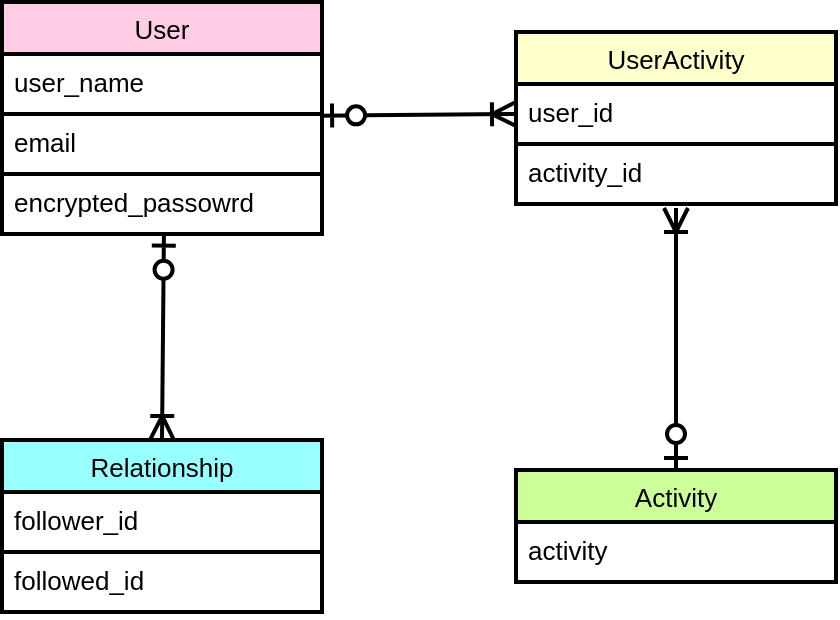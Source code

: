 <mxfile>
    <diagram id="jbEaOsbu2vd6Kem1yoHj" name="ページ1">
        <mxGraphModel dx="658" dy="529" grid="0" gridSize="10" guides="1" tooltips="1" connect="1" arrows="1" fold="1" page="1" pageScale="1" pageWidth="827" pageHeight="1169" background="none" math="0" shadow="0">
            <root>
                <mxCell id="0"/>
                <mxCell id="1" parent="0"/>
                <mxCell id="77" value="User" style="swimlane;fontStyle=0;childLayout=stackLayout;horizontal=1;startSize=26;horizontalStack=0;resizeParent=1;resizeParentMax=0;resizeLast=0;collapsible=1;marginBottom=0;align=center;fontSize=13;swimlaneFillColor=#FFFFFF;fillColor=#FFCCE6;fontColor=#000000;labelBackgroundColor=none;strokeColor=#000000;strokeWidth=2;" parent="1" vertex="1">
                    <mxGeometry x="121" y="118" width="160" height="116" as="geometry">
                        <mxRectangle x="121" y="118" width="54" height="26" as="alternateBounds"/>
                    </mxGeometry>
                </mxCell>
                <mxCell id="78" value="user_name" style="text;strokeColor=#000000;fillColor=none;spacingLeft=4;spacingRight=4;overflow=hidden;rotatable=0;points=[[0,0.5],[1,0.5]];portConstraint=eastwest;fontSize=13;fontColor=#000000;labelBackgroundColor=none;strokeWidth=2;" vertex="1" parent="77">
                    <mxGeometry y="26" width="160" height="30" as="geometry"/>
                </mxCell>
                <mxCell id="79" value="email" style="text;strokeColor=#000000;fillColor=none;spacingLeft=4;spacingRight=4;overflow=hidden;rotatable=0;points=[[0,0.5],[1,0.5]];portConstraint=eastwest;fontSize=13;fontColor=#000000;labelBackgroundColor=none;strokeWidth=2;" vertex="1" parent="77">
                    <mxGeometry y="56" width="160" height="30" as="geometry"/>
                </mxCell>
                <mxCell id="80" value="encrypted_passowrd" style="text;strokeColor=#000000;fillColor=none;spacingLeft=4;spacingRight=4;overflow=hidden;rotatable=0;points=[[0,0.5],[1,0.5]];portConstraint=eastwest;fontSize=13;fontColor=#000000;labelBackgroundColor=none;strokeWidth=2;" vertex="1" parent="77">
                    <mxGeometry y="86" width="160" height="30" as="geometry"/>
                </mxCell>
                <mxCell id="81" value="UserActivity" style="swimlane;fontStyle=0;childLayout=stackLayout;horizontal=1;startSize=26;horizontalStack=0;resizeParent=1;resizeParentMax=0;resizeLast=0;collapsible=1;marginBottom=0;align=center;fontSize=13;fontColor=#000000;labelBackgroundColor=none;fillColor=#FFFFCC;strokeColor=#000000;strokeWidth=2;swimlaneFillColor=#FFFFFF;" vertex="1" parent="1">
                    <mxGeometry x="378" y="133" width="160" height="86" as="geometry"/>
                </mxCell>
                <mxCell id="82" value="user_id" style="text;strokeColor=#000000;fillColor=none;spacingLeft=4;spacingRight=4;overflow=hidden;rotatable=0;points=[[0,0.5],[1,0.5]];portConstraint=eastwest;fontSize=13;fontColor=#000000;labelBackgroundColor=none;strokeWidth=2;" vertex="1" parent="81">
                    <mxGeometry y="26" width="160" height="30" as="geometry"/>
                </mxCell>
                <mxCell id="83" value="activity_id" style="text;strokeColor=#000000;fillColor=none;spacingLeft=4;spacingRight=4;overflow=hidden;rotatable=0;points=[[0,0.5],[1,0.5]];portConstraint=eastwest;fontSize=13;fontColor=#000000;labelBackgroundColor=none;strokeWidth=2;" vertex="1" parent="81">
                    <mxGeometry y="56" width="160" height="30" as="geometry"/>
                </mxCell>
                <mxCell id="85" value="Relationship" style="swimlane;fontStyle=0;childLayout=stackLayout;horizontal=1;startSize=26;horizontalStack=0;resizeParent=1;resizeParentMax=0;resizeLast=0;collapsible=1;marginBottom=0;align=center;fontSize=13;fontColor=#000000;labelBackgroundColor=none;fillColor=#99FFFF;strokeColor=#000000;strokeWidth=2;swimlaneFillColor=#FFFFFF;" vertex="1" parent="1">
                    <mxGeometry x="121" y="337" width="160" height="86" as="geometry"/>
                </mxCell>
                <mxCell id="86" value="follower_id" style="text;strokeColor=#000000;fillColor=none;spacingLeft=4;spacingRight=4;overflow=hidden;rotatable=0;points=[[0,0.5],[1,0.5]];portConstraint=eastwest;fontSize=13;fontColor=#000000;labelBackgroundColor=none;strokeWidth=2;" vertex="1" parent="85">
                    <mxGeometry y="26" width="160" height="30" as="geometry"/>
                </mxCell>
                <mxCell id="87" value="followed_id" style="text;strokeColor=#000000;fillColor=none;spacingLeft=4;spacingRight=4;overflow=hidden;rotatable=0;points=[[0,0.5],[1,0.5]];portConstraint=eastwest;fontSize=13;fontColor=#000000;labelBackgroundColor=none;strokeWidth=2;" vertex="1" parent="85">
                    <mxGeometry y="56" width="160" height="30" as="geometry"/>
                </mxCell>
                <mxCell id="89" value="Activity" style="swimlane;fontStyle=0;childLayout=stackLayout;horizontal=1;startSize=26;horizontalStack=0;resizeParent=1;resizeParentMax=0;resizeLast=0;collapsible=1;marginBottom=0;align=center;fontSize=13;fontColor=#000000;labelBackgroundColor=none;fillColor=#CCFF99;strokeColor=#000000;strokeWidth=2;swimlaneFillColor=#FFFFFF;" vertex="1" parent="1">
                    <mxGeometry x="378" y="352" width="160" height="56" as="geometry"/>
                </mxCell>
                <mxCell id="90" value="activity" style="text;strokeColor=#000000;fillColor=none;spacingLeft=4;spacingRight=4;overflow=hidden;rotatable=0;points=[[0,0.5],[1,0.5]];portConstraint=eastwest;fontSize=13;fontColor=#000000;labelBackgroundColor=none;strokeWidth=2;" vertex="1" parent="89">
                    <mxGeometry y="26" width="160" height="30" as="geometry"/>
                </mxCell>
                <mxCell id="94" value="" style="fontSize=13;html=1;endArrow=ERoneToMany;startArrow=ERzeroToOne;exitX=0.506;exitY=0.995;exitDx=0;exitDy=0;exitPerimeter=0;entryX=0.5;entryY=0;entryDx=0;entryDy=0;endSize=9;startSize=9;startFill=0;fontColor=#000000;labelBackgroundColor=none;strokeColor=#000000;strokeWidth=2;" edge="1" parent="1" source="80" target="85">
                    <mxGeometry width="100" height="100" relative="1" as="geometry">
                        <mxPoint x="222" y="287" as="sourcePoint"/>
                        <mxPoint x="322" y="187" as="targetPoint"/>
                    </mxGeometry>
                </mxCell>
                <mxCell id="95" value="" style="fontSize=13;html=1;endArrow=ERoneToMany;startArrow=ERzeroToOne;exitX=0.5;exitY=0;exitDx=0;exitDy=0;endSize=9;startSize=9;startFill=0;fontColor=#000000;labelBackgroundColor=none;strokeColor=#000000;strokeWidth=2;" edge="1" parent="1" source="89">
                    <mxGeometry width="100" height="100" relative="1" as="geometry">
                        <mxPoint x="496.96" y="225.0" as="sourcePoint"/>
                        <mxPoint x="458" y="221" as="targetPoint"/>
                    </mxGeometry>
                </mxCell>
                <mxCell id="96" value="" style="fontSize=13;html=1;endArrow=ERoneToMany;startArrow=ERzeroToOne;exitX=0.994;exitY=1.028;exitDx=0;exitDy=0;exitPerimeter=0;entryX=0;entryY=0.5;entryDx=0;entryDy=0;endSize=9;startSize=9;startFill=0;fontColor=#000000;labelBackgroundColor=none;strokeColor=#000000;strokeWidth=2;" edge="1" parent="1" source="78" target="82">
                    <mxGeometry width="100" height="100" relative="1" as="geometry">
                        <mxPoint x="281.96" y="177.0" as="sourcePoint"/>
                        <mxPoint x="281" y="280.15" as="targetPoint"/>
                    </mxGeometry>
                </mxCell>
            </root>
        </mxGraphModel>
    </diagram>
</mxfile>